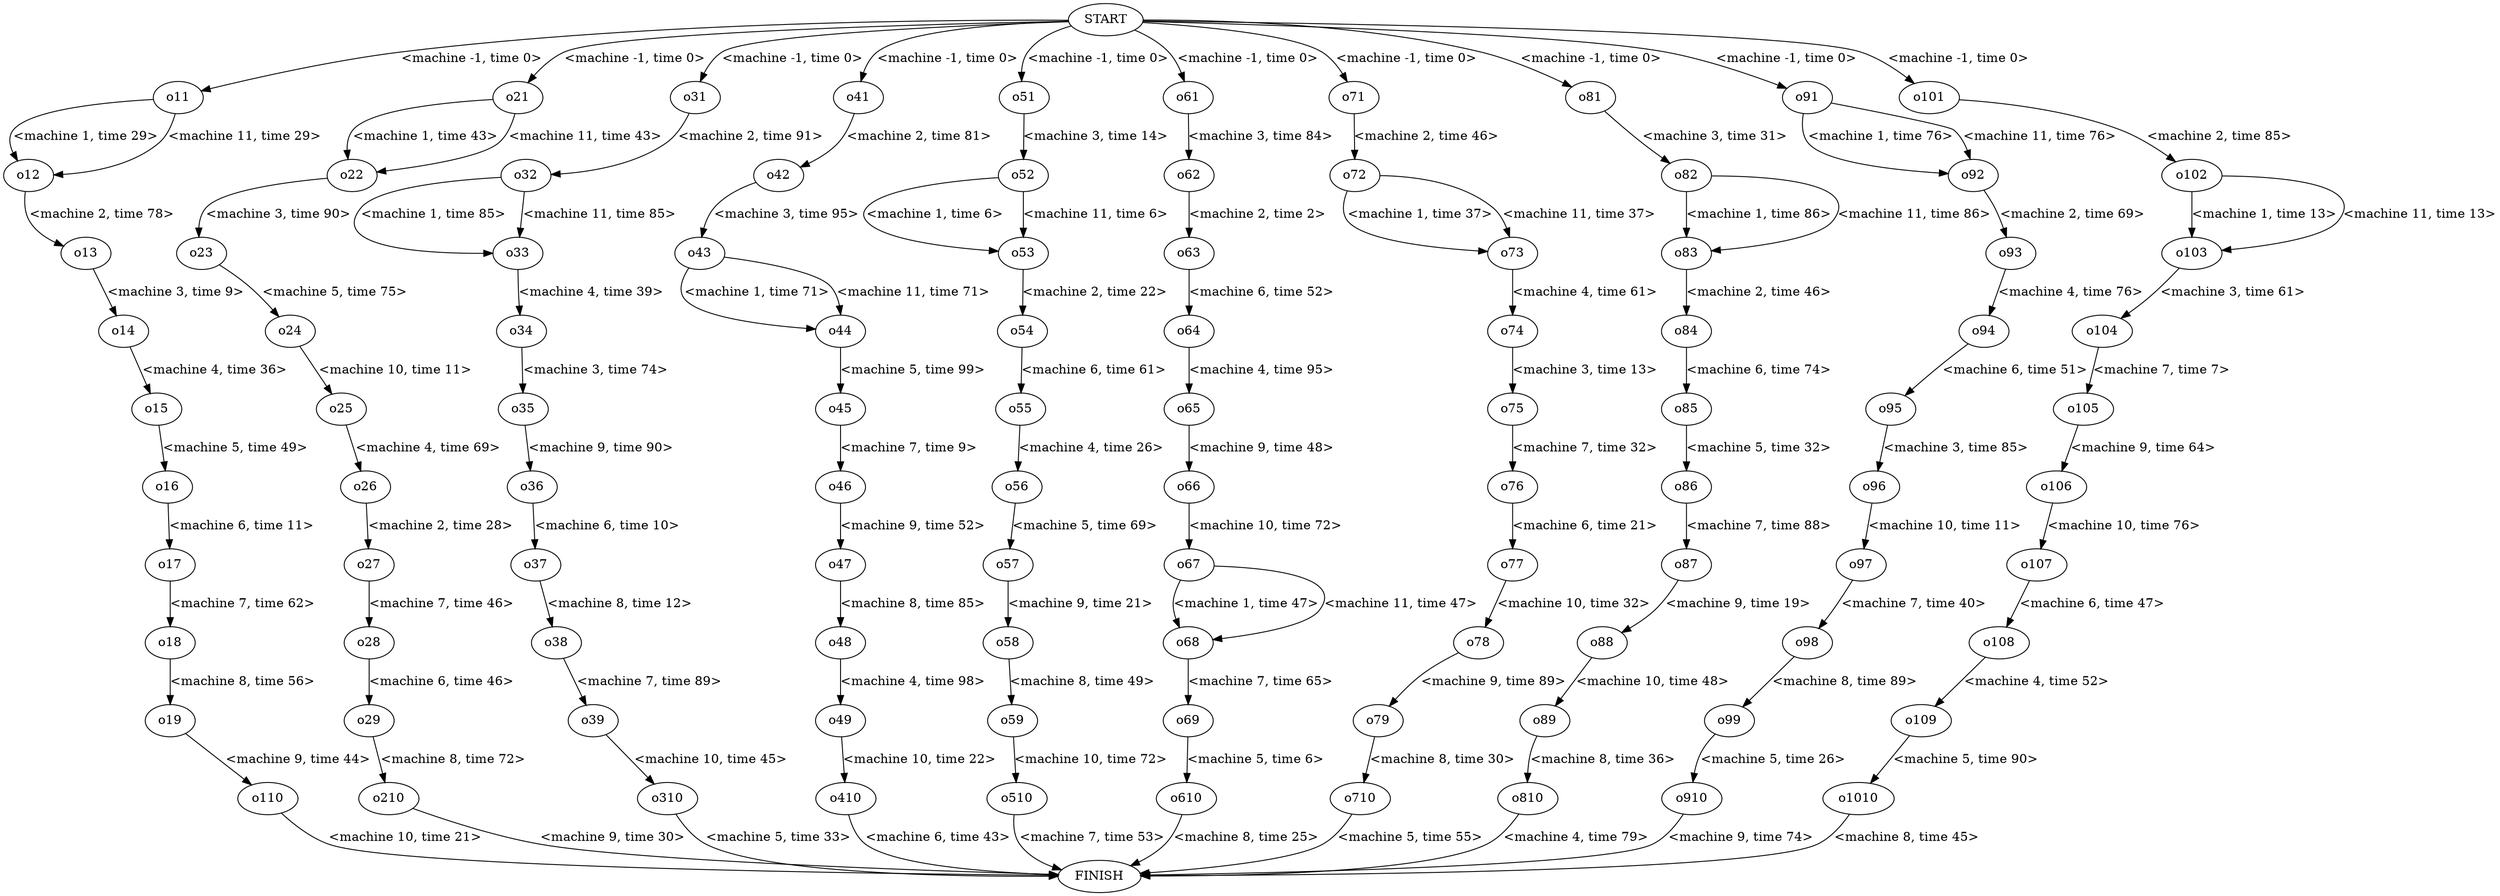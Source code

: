 digraph graph_out{
	P01 [label="START"]
	P00 [label="FINISH"]
	P11 [label="o11"]
	P12 [label="o12"]
	P13 [label="o13"]
	P14 [label="o14"]
	P15 [label="o15"]
	P16 [label="o16"]
	P17 [label="o17"]
	P18 [label="o18"]
	P19 [label="o19"]
	P110 [label="o110"]
	P21 [label="o21"]
	P22 [label="o22"]
	P23 [label="o23"]
	P24 [label="o24"]
	P25 [label="o25"]
	P26 [label="o26"]
	P27 [label="o27"]
	P28 [label="o28"]
	P29 [label="o29"]
	P210 [label="o210"]
	P31 [label="o31"]
	P32 [label="o32"]
	P33 [label="o33"]
	P34 [label="o34"]
	P35 [label="o35"]
	P36 [label="o36"]
	P37 [label="o37"]
	P38 [label="o38"]
	P39 [label="o39"]
	P310 [label="o310"]
	P41 [label="o41"]
	P42 [label="o42"]
	P43 [label="o43"]
	P44 [label="o44"]
	P45 [label="o45"]
	P46 [label="o46"]
	P47 [label="o47"]
	P48 [label="o48"]
	P49 [label="o49"]
	P410 [label="o410"]
	P51 [label="o51"]
	P52 [label="o52"]
	P53 [label="o53"]
	P54 [label="o54"]
	P55 [label="o55"]
	P56 [label="o56"]
	P57 [label="o57"]
	P58 [label="o58"]
	P59 [label="o59"]
	P510 [label="o510"]
	P61 [label="o61"]
	P62 [label="o62"]
	P63 [label="o63"]
	P64 [label="o64"]
	P65 [label="o65"]
	P66 [label="o66"]
	P67 [label="o67"]
	P68 [label="o68"]
	P69 [label="o69"]
	P610 [label="o610"]
	P71 [label="o71"]
	P72 [label="o72"]
	P73 [label="o73"]
	P74 [label="o74"]
	P75 [label="o75"]
	P76 [label="o76"]
	P77 [label="o77"]
	P78 [label="o78"]
	P79 [label="o79"]
	P710 [label="o710"]
	P81 [label="o81"]
	P82 [label="o82"]
	P83 [label="o83"]
	P84 [label="o84"]
	P85 [label="o85"]
	P86 [label="o86"]
	P87 [label="o87"]
	P88 [label="o88"]
	P89 [label="o89"]
	P810 [label="o810"]
	P91 [label="o91"]
	P92 [label="o92"]
	P93 [label="o93"]
	P94 [label="o94"]
	P95 [label="o95"]
	P96 [label="o96"]
	P97 [label="o97"]
	P98 [label="o98"]
	P99 [label="o99"]
	P910 [label="o910"]
	P101 [label="o101"]
	P102 [label="o102"]
	P103 [label="o103"]
	P104 [label="o104"]
	P105 [label="o105"]
	P106 [label="o106"]
	P107 [label="o107"]
	P108 [label="o108"]
	P109 [label="o109"]
	P1010 [label="o1010"]

	P01->P11 [label="<machine -1, time 0>"]
	P11->P12 [label="<machine 1, time 29>"]
	P11->P12 [label="<machine 11, time 29>"]
	P12->P13 [label="<machine 2, time 78>"]
	P13->P14 [label="<machine 3, time 9>"]
	P14->P15 [label="<machine 4, time 36>"]
	P15->P16 [label="<machine 5, time 49>"]
	P16->P17 [label="<machine 6, time 11>"]
	P17->P18 [label="<machine 7, time 62>"]
	P18->P19 [label="<machine 8, time 56>"]
	P19->P110 [label="<machine 9, time 44>"]
	P110->P00 [label="<machine 10, time 21>"]
	P01->P21 [label="<machine -1, time 0>"]
	P21->P22 [label="<machine 1, time 43>"]
	P21->P22 [label="<machine 11, time 43>"]
	P22->P23 [label="<machine 3, time 90>"]
	P23->P24 [label="<machine 5, time 75>"]
	P24->P25 [label="<machine 10, time 11>"]
	P25->P26 [label="<machine 4, time 69>"]
	P26->P27 [label="<machine 2, time 28>"]
	P27->P28 [label="<machine 7, time 46>"]
	P28->P29 [label="<machine 6, time 46>"]
	P29->P210 [label="<machine 8, time 72>"]
	P210->P00 [label="<machine 9, time 30>"]
	P01->P31 [label="<machine -1, time 0>"]
	P31->P32 [label="<machine 2, time 91>"]
	P32->P33 [label="<machine 1, time 85>"]
	P32->P33 [label="<machine 11, time 85>"]
	P33->P34 [label="<machine 4, time 39>"]
	P34->P35 [label="<machine 3, time 74>"]
	P35->P36 [label="<machine 9, time 90>"]
	P36->P37 [label="<machine 6, time 10>"]
	P37->P38 [label="<machine 8, time 12>"]
	P38->P39 [label="<machine 7, time 89>"]
	P39->P310 [label="<machine 10, time 45>"]
	P310->P00 [label="<machine 5, time 33>"]
	P01->P41 [label="<machine -1, time 0>"]
	P41->P42 [label="<machine 2, time 81>"]
	P42->P43 [label="<machine 3, time 95>"]
	P43->P44 [label="<machine 1, time 71>"]
	P43->P44 [label="<machine 11, time 71>"]
	P44->P45 [label="<machine 5, time 99>"]
	P45->P46 [label="<machine 7, time 9>"]
	P46->P47 [label="<machine 9, time 52>"]
	P47->P48 [label="<machine 8, time 85>"]
	P48->P49 [label="<machine 4, time 98>"]
	P49->P410 [label="<machine 10, time 22>"]
	P410->P00 [label="<machine 6, time 43>"]
	P01->P51 [label="<machine -1, time 0>"]
	P51->P52 [label="<machine 3, time 14>"]
	P52->P53 [label="<machine 1, time 6>"]
	P52->P53 [label="<machine 11, time 6>"]
	P53->P54 [label="<machine 2, time 22>"]
	P54->P55 [label="<machine 6, time 61>"]
	P55->P56 [label="<machine 4, time 26>"]
	P56->P57 [label="<machine 5, time 69>"]
	P57->P58 [label="<machine 9, time 21>"]
	P58->P59 [label="<machine 8, time 49>"]
	P59->P510 [label="<machine 10, time 72>"]
	P510->P00 [label="<machine 7, time 53>"]
	P01->P61 [label="<machine -1, time 0>"]
	P61->P62 [label="<machine 3, time 84>"]
	P62->P63 [label="<machine 2, time 2>"]
	P63->P64 [label="<machine 6, time 52>"]
	P64->P65 [label="<machine 4, time 95>"]
	P65->P66 [label="<machine 9, time 48>"]
	P66->P67 [label="<machine 10, time 72>"]
	P67->P68 [label="<machine 1, time 47>"]
	P67->P68 [label="<machine 11, time 47>"]
	P68->P69 [label="<machine 7, time 65>"]
	P69->P610 [label="<machine 5, time 6>"]
	P610->P00 [label="<machine 8, time 25>"]
	P01->P71 [label="<machine -1, time 0>"]
	P71->P72 [label="<machine 2, time 46>"]
	P72->P73 [label="<machine 1, time 37>"]
	P72->P73 [label="<machine 11, time 37>"]
	P73->P74 [label="<machine 4, time 61>"]
	P74->P75 [label="<machine 3, time 13>"]
	P75->P76 [label="<machine 7, time 32>"]
	P76->P77 [label="<machine 6, time 21>"]
	P77->P78 [label="<machine 10, time 32>"]
	P78->P79 [label="<machine 9, time 89>"]
	P79->P710 [label="<machine 8, time 30>"]
	P710->P00 [label="<machine 5, time 55>"]
	P01->P81 [label="<machine -1, time 0>"]
	P81->P82 [label="<machine 3, time 31>"]
	P82->P83 [label="<machine 1, time 86>"]
	P82->P83 [label="<machine 11, time 86>"]
	P83->P84 [label="<machine 2, time 46>"]
	P84->P85 [label="<machine 6, time 74>"]
	P85->P86 [label="<machine 5, time 32>"]
	P86->P87 [label="<machine 7, time 88>"]
	P87->P88 [label="<machine 9, time 19>"]
	P88->P89 [label="<machine 10, time 48>"]
	P89->P810 [label="<machine 8, time 36>"]
	P810->P00 [label="<machine 4, time 79>"]
	P01->P91 [label="<machine -1, time 0>"]
	P91->P92 [label="<machine 1, time 76>"]
	P91->P92 [label="<machine 11, time 76>"]
	P92->P93 [label="<machine 2, time 69>"]
	P93->P94 [label="<machine 4, time 76>"]
	P94->P95 [label="<machine 6, time 51>"]
	P95->P96 [label="<machine 3, time 85>"]
	P96->P97 [label="<machine 10, time 11>"]
	P97->P98 [label="<machine 7, time 40>"]
	P98->P99 [label="<machine 8, time 89>"]
	P99->P910 [label="<machine 5, time 26>"]
	P910->P00 [label="<machine 9, time 74>"]
	P01->P101 [label="<machine -1, time 0>"]
	P101->P102 [label="<machine 2, time 85>"]
	P102->P103 [label="<machine 1, time 13>"]
	P102->P103 [label="<machine 11, time 13>"]
	P103->P104 [label="<machine 3, time 61>"]
	P104->P105 [label="<machine 7, time 7>"]
	P105->P106 [label="<machine 9, time 64>"]
	P106->P107 [label="<machine 10, time 76>"]
	P107->P108 [label="<machine 6, time 47>"]
	P108->P109 [label="<machine 4, time 52>"]
	P109->P1010 [label="<machine 5, time 90>"]
	P1010->P00 [label="<machine 8, time 45>"]
}
